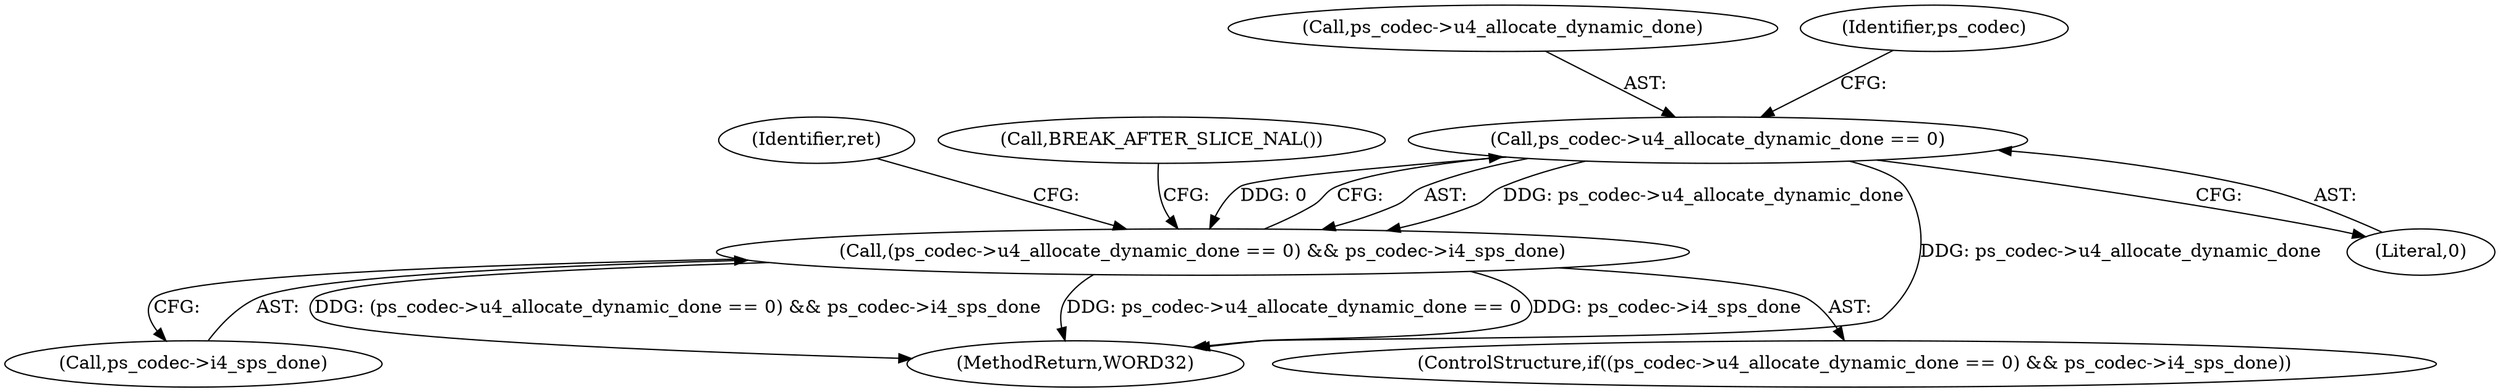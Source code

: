 digraph "0_Android_a33f6725d7e9f92330f995ce2dcf4faa33f6433f@API" {
"1001174" [label="(Call,ps_codec->u4_allocate_dynamic_done == 0)"];
"1001173" [label="(Call,(ps_codec->u4_allocate_dynamic_done == 0) && ps_codec->i4_sps_done)"];
"1001906" [label="(MethodReturn,WORD32)"];
"1001173" [label="(Call,(ps_codec->u4_allocate_dynamic_done == 0) && ps_codec->i4_sps_done)"];
"1001174" [label="(Call,ps_codec->u4_allocate_dynamic_done == 0)"];
"1001175" [label="(Call,ps_codec->u4_allocate_dynamic_done)"];
"1001179" [label="(Call,ps_codec->i4_sps_done)"];
"1001185" [label="(Identifier,ret)"];
"1001172" [label="(ControlStructure,if((ps_codec->u4_allocate_dynamic_done == 0) && ps_codec->i4_sps_done))"];
"1001178" [label="(Literal,0)"];
"1001180" [label="(Identifier,ps_codec)"];
"1001214" [label="(Call,BREAK_AFTER_SLICE_NAL())"];
"1001174" -> "1001173"  [label="AST: "];
"1001174" -> "1001178"  [label="CFG: "];
"1001175" -> "1001174"  [label="AST: "];
"1001178" -> "1001174"  [label="AST: "];
"1001180" -> "1001174"  [label="CFG: "];
"1001173" -> "1001174"  [label="CFG: "];
"1001174" -> "1001906"  [label="DDG: ps_codec->u4_allocate_dynamic_done"];
"1001174" -> "1001173"  [label="DDG: ps_codec->u4_allocate_dynamic_done"];
"1001174" -> "1001173"  [label="DDG: 0"];
"1001173" -> "1001172"  [label="AST: "];
"1001173" -> "1001179"  [label="CFG: "];
"1001179" -> "1001173"  [label="AST: "];
"1001185" -> "1001173"  [label="CFG: "];
"1001214" -> "1001173"  [label="CFG: "];
"1001173" -> "1001906"  [label="DDG: ps_codec->i4_sps_done"];
"1001173" -> "1001906"  [label="DDG: (ps_codec->u4_allocate_dynamic_done == 0) && ps_codec->i4_sps_done"];
"1001173" -> "1001906"  [label="DDG: ps_codec->u4_allocate_dynamic_done == 0"];
}
